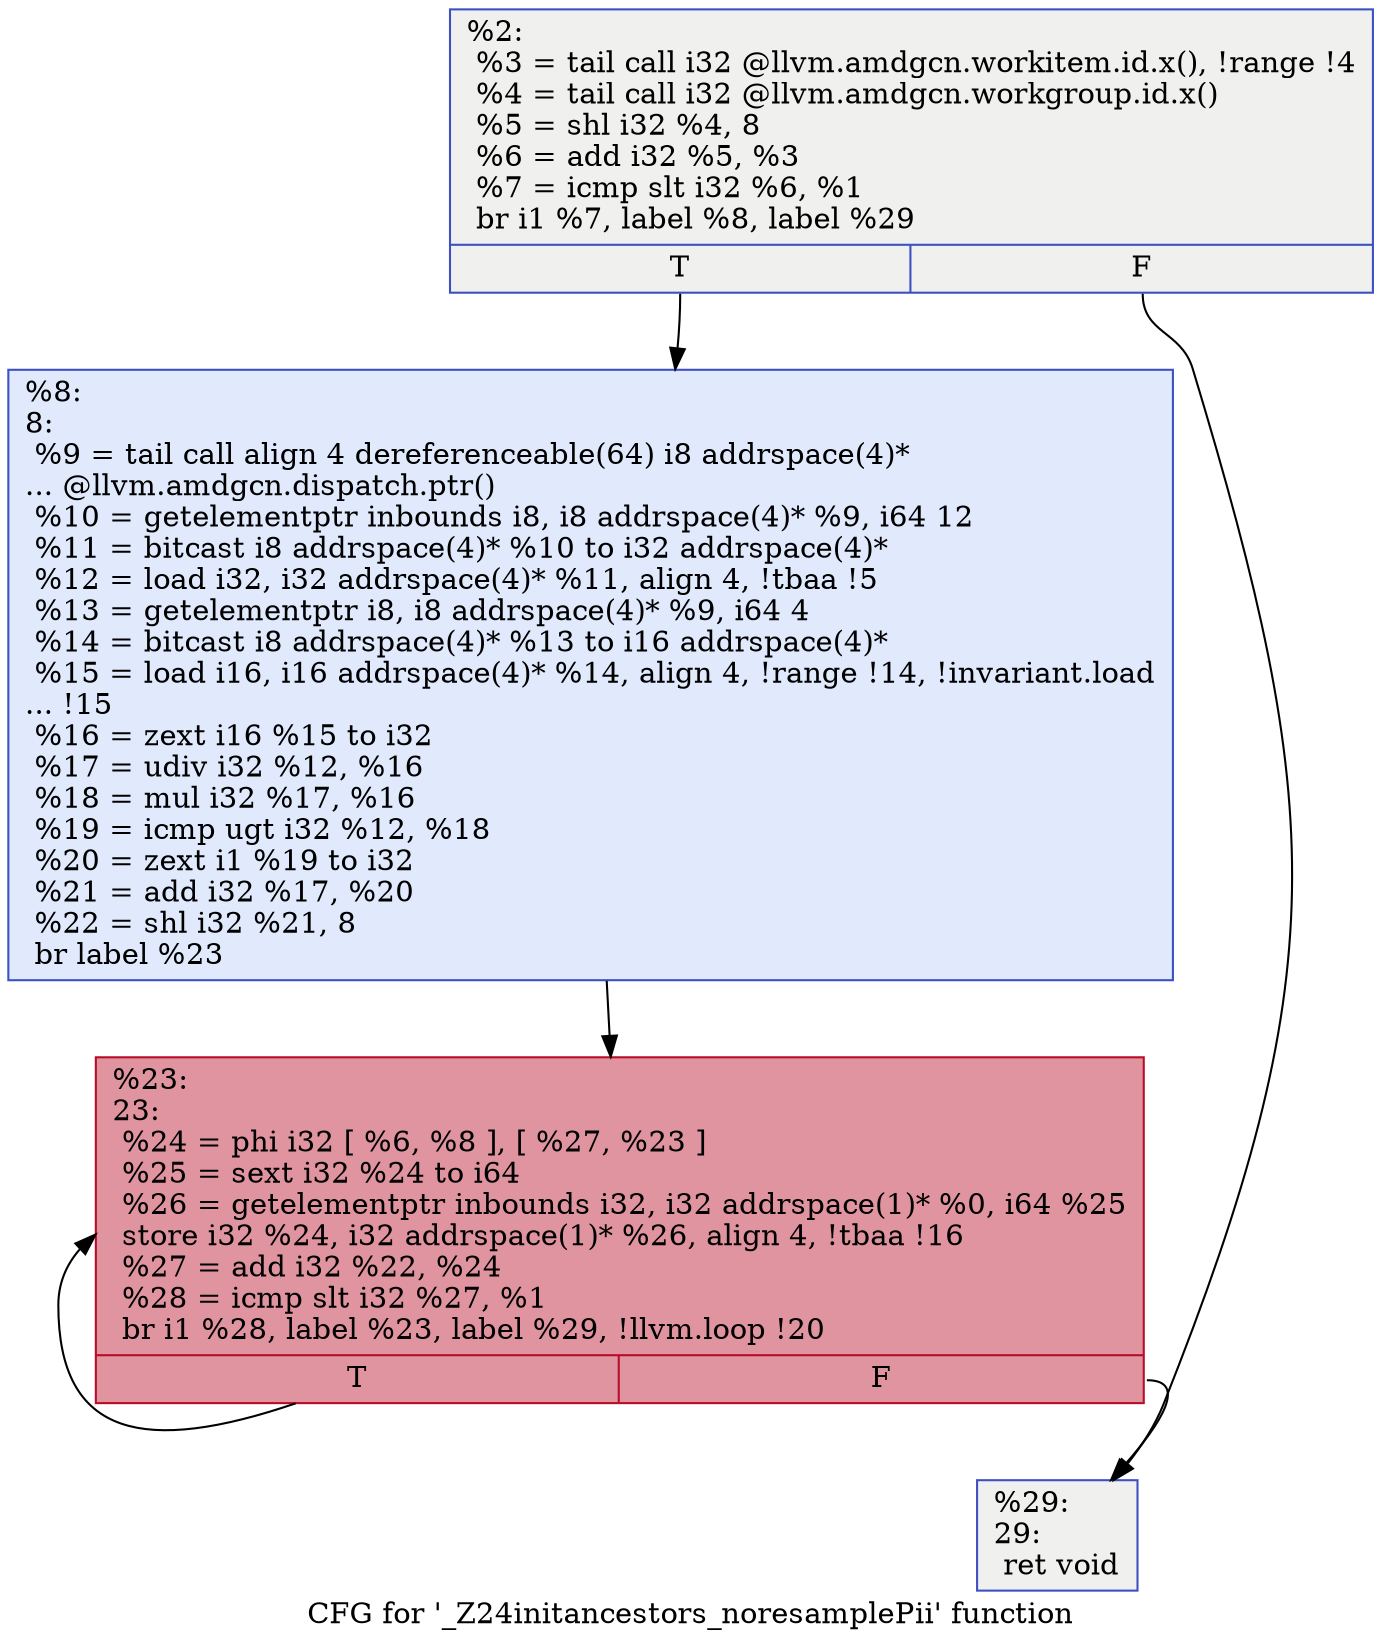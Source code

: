 digraph "CFG for '_Z24initancestors_noresamplePii' function" {
	label="CFG for '_Z24initancestors_noresamplePii' function";

	Node0x60392f0 [shape=record,color="#3d50c3ff", style=filled, fillcolor="#dedcdb70",label="{%2:\l  %3 = tail call i32 @llvm.amdgcn.workitem.id.x(), !range !4\l  %4 = tail call i32 @llvm.amdgcn.workgroup.id.x()\l  %5 = shl i32 %4, 8\l  %6 = add i32 %5, %3\l  %7 = icmp slt i32 %6, %1\l  br i1 %7, label %8, label %29\l|{<s0>T|<s1>F}}"];
	Node0x60392f0:s0 -> Node0x603aaa0;
	Node0x60392f0:s1 -> Node0x603ab30;
	Node0x603aaa0 [shape=record,color="#3d50c3ff", style=filled, fillcolor="#b9d0f970",label="{%8:\l8:                                                \l  %9 = tail call align 4 dereferenceable(64) i8 addrspace(4)*\l... @llvm.amdgcn.dispatch.ptr()\l  %10 = getelementptr inbounds i8, i8 addrspace(4)* %9, i64 12\l  %11 = bitcast i8 addrspace(4)* %10 to i32 addrspace(4)*\l  %12 = load i32, i32 addrspace(4)* %11, align 4, !tbaa !5\l  %13 = getelementptr i8, i8 addrspace(4)* %9, i64 4\l  %14 = bitcast i8 addrspace(4)* %13 to i16 addrspace(4)*\l  %15 = load i16, i16 addrspace(4)* %14, align 4, !range !14, !invariant.load\l... !15\l  %16 = zext i16 %15 to i32\l  %17 = udiv i32 %12, %16\l  %18 = mul i32 %17, %16\l  %19 = icmp ugt i32 %12, %18\l  %20 = zext i1 %19 to i32\l  %21 = add i32 %17, %20\l  %22 = shl i32 %21, 8\l  br label %23\l}"];
	Node0x603aaa0 -> Node0x603bad0;
	Node0x603bad0 [shape=record,color="#b70d28ff", style=filled, fillcolor="#b70d2870",label="{%23:\l23:                                               \l  %24 = phi i32 [ %6, %8 ], [ %27, %23 ]\l  %25 = sext i32 %24 to i64\l  %26 = getelementptr inbounds i32, i32 addrspace(1)* %0, i64 %25\l  store i32 %24, i32 addrspace(1)* %26, align 4, !tbaa !16\l  %27 = add i32 %22, %24\l  %28 = icmp slt i32 %27, %1\l  br i1 %28, label %23, label %29, !llvm.loop !20\l|{<s0>T|<s1>F}}"];
	Node0x603bad0:s0 -> Node0x603bad0;
	Node0x603bad0:s1 -> Node0x603ab30;
	Node0x603ab30 [shape=record,color="#3d50c3ff", style=filled, fillcolor="#dedcdb70",label="{%29:\l29:                                               \l  ret void\l}"];
}
